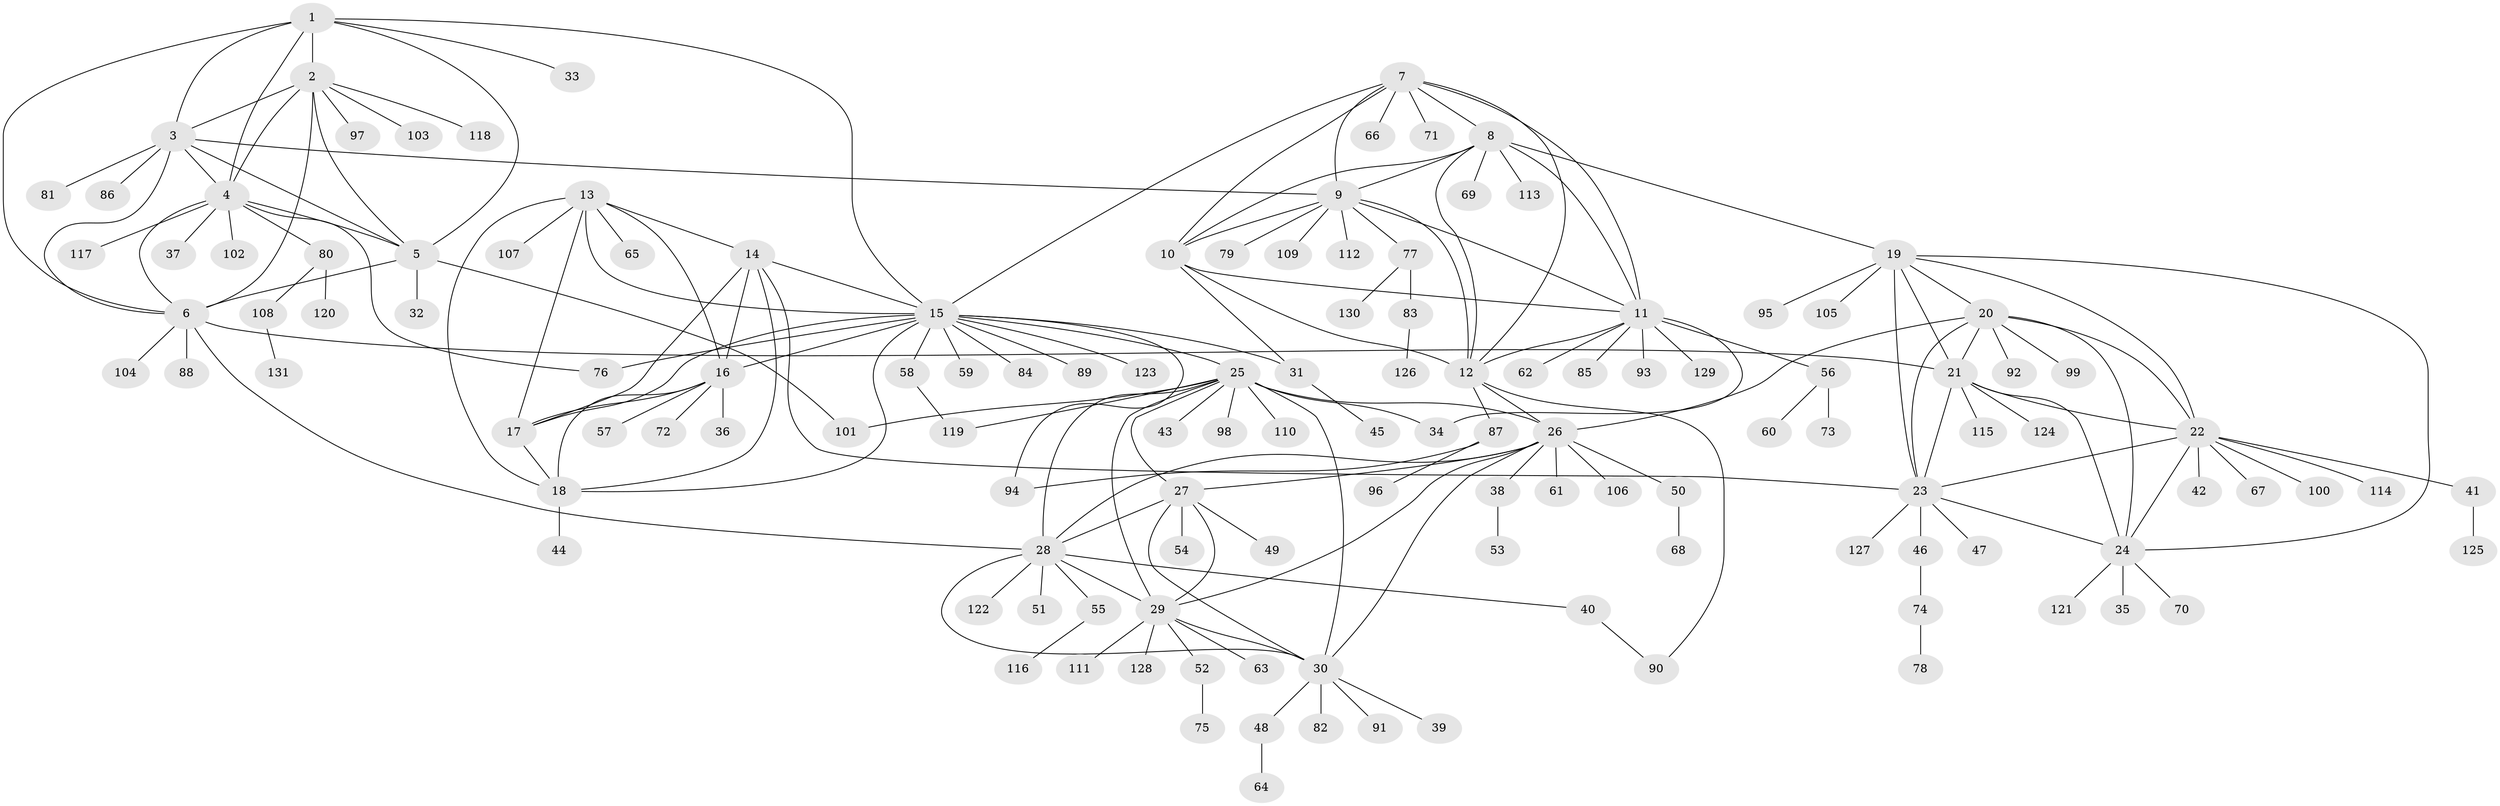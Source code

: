 // coarse degree distribution, {8: 0.02912621359223301, 5: 0.038834951456310676, 9: 0.019417475728155338, 11: 0.009708737864077669, 10: 0.02912621359223301, 6: 0.019417475728155338, 13: 0.009708737864077669, 4: 0.009708737864077669, 7: 0.019417475728155338, 15: 0.009708737864077669, 2: 0.11650485436893204, 1: 0.6601941747572816, 3: 0.02912621359223301}
// Generated by graph-tools (version 1.1) at 2025/24/03/03/25 07:24:13]
// undirected, 131 vertices, 193 edges
graph export_dot {
graph [start="1"]
  node [color=gray90,style=filled];
  1;
  2;
  3;
  4;
  5;
  6;
  7;
  8;
  9;
  10;
  11;
  12;
  13;
  14;
  15;
  16;
  17;
  18;
  19;
  20;
  21;
  22;
  23;
  24;
  25;
  26;
  27;
  28;
  29;
  30;
  31;
  32;
  33;
  34;
  35;
  36;
  37;
  38;
  39;
  40;
  41;
  42;
  43;
  44;
  45;
  46;
  47;
  48;
  49;
  50;
  51;
  52;
  53;
  54;
  55;
  56;
  57;
  58;
  59;
  60;
  61;
  62;
  63;
  64;
  65;
  66;
  67;
  68;
  69;
  70;
  71;
  72;
  73;
  74;
  75;
  76;
  77;
  78;
  79;
  80;
  81;
  82;
  83;
  84;
  85;
  86;
  87;
  88;
  89;
  90;
  91;
  92;
  93;
  94;
  95;
  96;
  97;
  98;
  99;
  100;
  101;
  102;
  103;
  104;
  105;
  106;
  107;
  108;
  109;
  110;
  111;
  112;
  113;
  114;
  115;
  116;
  117;
  118;
  119;
  120;
  121;
  122;
  123;
  124;
  125;
  126;
  127;
  128;
  129;
  130;
  131;
  1 -- 2;
  1 -- 3;
  1 -- 4;
  1 -- 5;
  1 -- 6;
  1 -- 15;
  1 -- 33;
  2 -- 3;
  2 -- 4;
  2 -- 5;
  2 -- 6;
  2 -- 97;
  2 -- 103;
  2 -- 118;
  3 -- 4;
  3 -- 5;
  3 -- 6;
  3 -- 9;
  3 -- 81;
  3 -- 86;
  4 -- 5;
  4 -- 6;
  4 -- 37;
  4 -- 76;
  4 -- 80;
  4 -- 102;
  4 -- 117;
  5 -- 6;
  5 -- 32;
  5 -- 101;
  6 -- 21;
  6 -- 28;
  6 -- 88;
  6 -- 104;
  7 -- 8;
  7 -- 9;
  7 -- 10;
  7 -- 11;
  7 -- 12;
  7 -- 15;
  7 -- 66;
  7 -- 71;
  8 -- 9;
  8 -- 10;
  8 -- 11;
  8 -- 12;
  8 -- 19;
  8 -- 69;
  8 -- 113;
  9 -- 10;
  9 -- 11;
  9 -- 12;
  9 -- 77;
  9 -- 79;
  9 -- 109;
  9 -- 112;
  10 -- 11;
  10 -- 12;
  10 -- 31;
  11 -- 12;
  11 -- 34;
  11 -- 56;
  11 -- 62;
  11 -- 85;
  11 -- 93;
  11 -- 129;
  12 -- 26;
  12 -- 87;
  12 -- 90;
  13 -- 14;
  13 -- 15;
  13 -- 16;
  13 -- 17;
  13 -- 18;
  13 -- 65;
  13 -- 107;
  14 -- 15;
  14 -- 16;
  14 -- 17;
  14 -- 18;
  14 -- 23;
  15 -- 16;
  15 -- 17;
  15 -- 18;
  15 -- 25;
  15 -- 31;
  15 -- 58;
  15 -- 59;
  15 -- 76;
  15 -- 84;
  15 -- 89;
  15 -- 94;
  15 -- 123;
  16 -- 17;
  16 -- 18;
  16 -- 36;
  16 -- 57;
  16 -- 72;
  17 -- 18;
  18 -- 44;
  19 -- 20;
  19 -- 21;
  19 -- 22;
  19 -- 23;
  19 -- 24;
  19 -- 95;
  19 -- 105;
  20 -- 21;
  20 -- 22;
  20 -- 23;
  20 -- 24;
  20 -- 26;
  20 -- 92;
  20 -- 99;
  21 -- 22;
  21 -- 23;
  21 -- 24;
  21 -- 115;
  21 -- 124;
  22 -- 23;
  22 -- 24;
  22 -- 41;
  22 -- 42;
  22 -- 67;
  22 -- 100;
  22 -- 114;
  23 -- 24;
  23 -- 46;
  23 -- 47;
  23 -- 127;
  24 -- 35;
  24 -- 70;
  24 -- 121;
  25 -- 26;
  25 -- 27;
  25 -- 28;
  25 -- 29;
  25 -- 30;
  25 -- 34;
  25 -- 43;
  25 -- 98;
  25 -- 101;
  25 -- 110;
  25 -- 119;
  26 -- 27;
  26 -- 28;
  26 -- 29;
  26 -- 30;
  26 -- 38;
  26 -- 50;
  26 -- 61;
  26 -- 106;
  27 -- 28;
  27 -- 29;
  27 -- 30;
  27 -- 49;
  27 -- 54;
  28 -- 29;
  28 -- 30;
  28 -- 40;
  28 -- 51;
  28 -- 55;
  28 -- 122;
  29 -- 30;
  29 -- 52;
  29 -- 63;
  29 -- 111;
  29 -- 128;
  30 -- 39;
  30 -- 48;
  30 -- 82;
  30 -- 91;
  31 -- 45;
  38 -- 53;
  40 -- 90;
  41 -- 125;
  46 -- 74;
  48 -- 64;
  50 -- 68;
  52 -- 75;
  55 -- 116;
  56 -- 60;
  56 -- 73;
  58 -- 119;
  74 -- 78;
  77 -- 83;
  77 -- 130;
  80 -- 108;
  80 -- 120;
  83 -- 126;
  87 -- 94;
  87 -- 96;
  108 -- 131;
}
